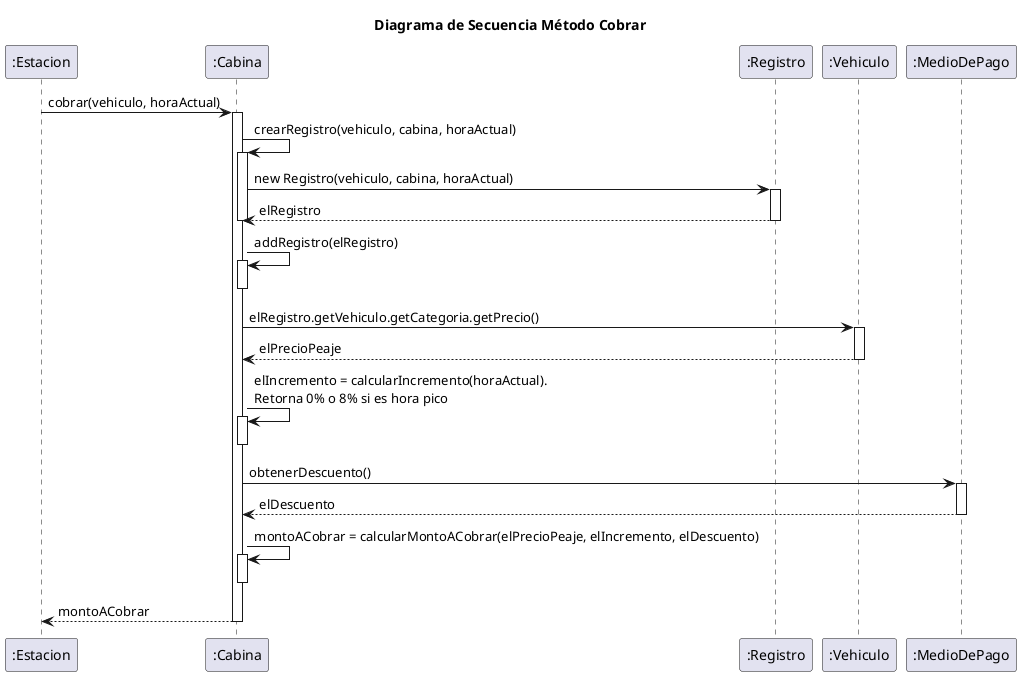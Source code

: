@startuml

Title Diagrama de Secuencia Método Cobrar

participant ":Estacion" as C
participant ":Cabina" as Cab
participant ":Registro" as Reg
participant ":Vehiculo" as Veh
participant ":MedioDePago" as MdP

C -> Cab : cobrar(vehiculo, horaActual)
activate Cab

Cab -> Cab : crearRegistro(vehiculo, cabina, horaActual)
activate Cab

Cab -> Reg : new Registro(vehiculo, cabina, horaActual)
activate Reg

Cab <-- Reg : elRegistro
deactivate Reg
deactivate Cab

Cab -> Cab : addRegistro(elRegistro)
activate Cab
deactivate Cab

Cab -> Veh :  elRegistro.getVehiculo.getCategoria.getPrecio()
activate Veh

Cab <-- Veh : elPrecioPeaje
deactivate Veh

Cab -> Cab : elIncremento = calcularIncremento(horaActual).\nRetorna 0% o 8% si es hora pico
activate Cab
deactivate Cab

Cab -> MdP : obtenerDescuento()
activate MdP

Cab <-- MdP: elDescuento
deactivate MdP

Cab -> Cab : montoACobrar = calcularMontoACobrar(elPrecioPeaje, elIncremento, elDescuento)
activate Cab
deactivate Cab

C <-- Cab : montoACobrar
deactivate Cab

@enduml

